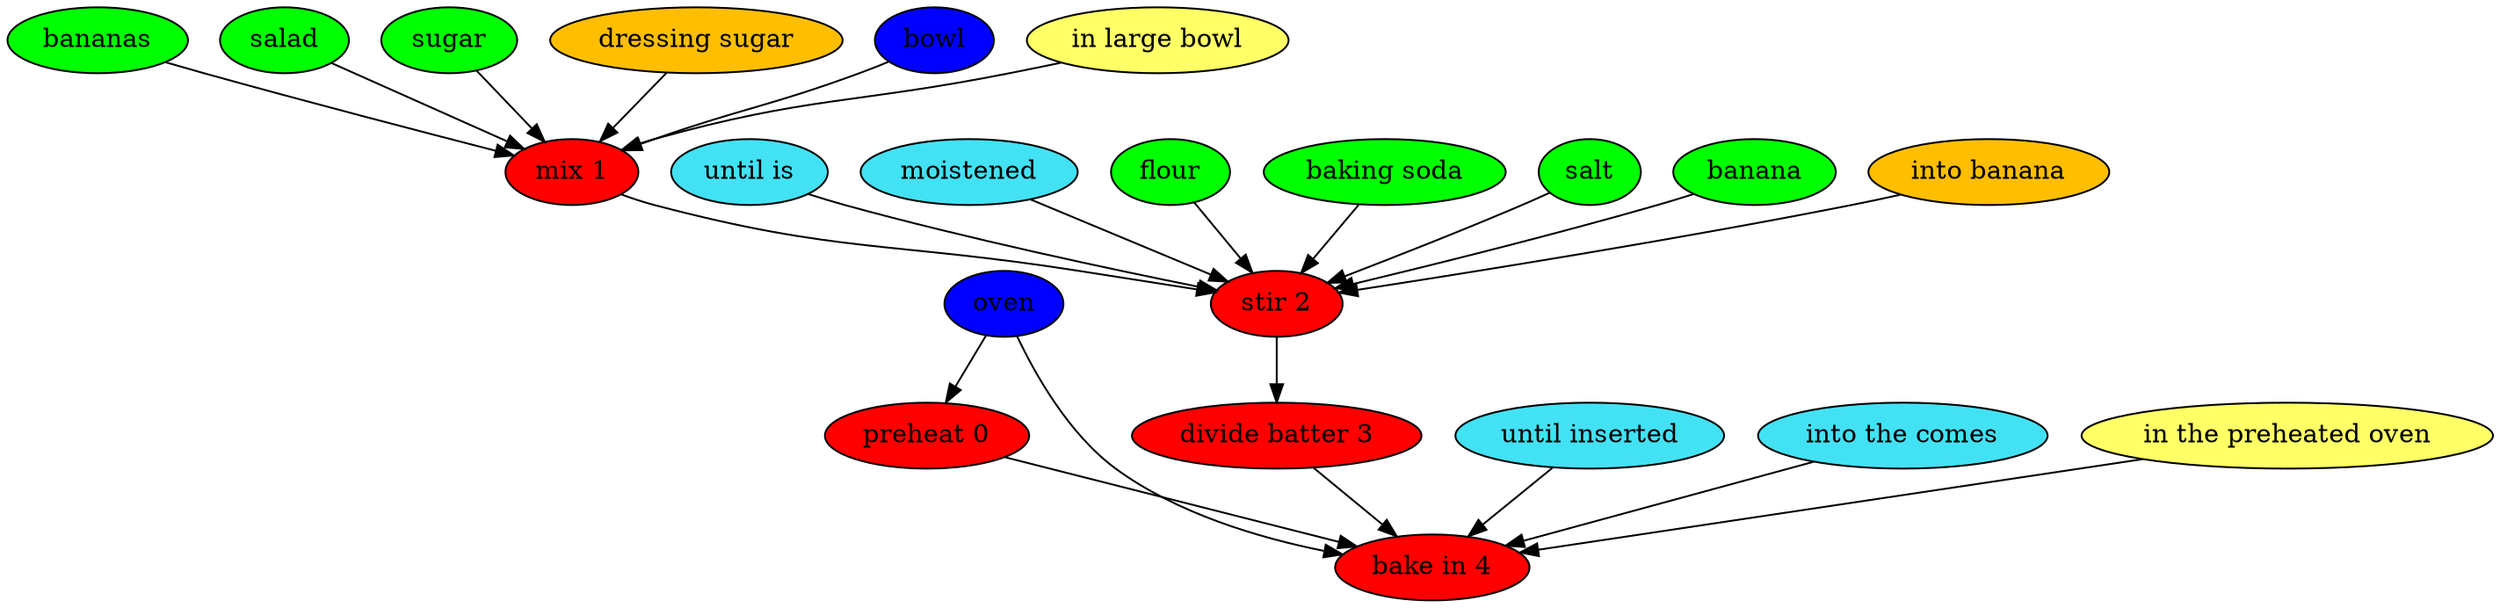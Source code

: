 digraph G {
"preheat 0" [style=filled, fillcolor=red];
oven [style=filled, fillcolor="#0000ff"];
oven -> "preheat 0";
"mix 1" [style=filled, fillcolor=red];
bananas [style=filled, fillcolor=green];
bananas -> "mix 1";
salad [style=filled, fillcolor=green];
salad -> "mix 1";
sugar [style=filled, fillcolor=green];
sugar -> "mix 1";
"dressing sugar" [style=filled, fillcolor="#01DFA5"];
"dressing sugar" -> "mix 1";
bowl [style=filled, fillcolor="#0000ff"];
bowl -> "mix 1";
"in large bowl" [style=filled, fillcolor="#ffff66"];
"in large bowl" -> "mix 1";
"dressing sugar" [style=filled, fillcolor="#FFBF00"];
"stir 2" [style=filled, fillcolor=red];
"until is" [style=filled, fillcolor="#42e2f4"];
"until is" -> "stir 2";
moistened [style=filled, fillcolor="#42e2f4"];
moistened -> "stir 2";
flour [style=filled, fillcolor=green];
flour -> "stir 2";
"baking soda" [style=filled, fillcolor=green];
"baking soda" -> "stir 2";
salt [style=filled, fillcolor=green];
salt -> "stir 2";
banana [style=filled, fillcolor=green];
banana -> "stir 2";
"into banana" [style=filled, fillcolor="#01DFA5"];
"into banana" -> "stir 2";
"into banana" [style=filled, fillcolor="#FFBF00"];
"divide batter 3" [style=filled, fillcolor=red];
"bake in 4" [style=filled, fillcolor=red];
"until inserted" [style=filled, fillcolor="#42e2f4"];
"until inserted" -> "bake in 4";
"into the comes" [style=filled, fillcolor="#42e2f4"];
"into the comes" -> "bake in 4";
oven [style=filled, fillcolor="#0000ff"];
oven -> "bake in 4";
"in the preheated oven" [style=filled, fillcolor="#ffff66"];
"in the preheated oven" -> "bake in 4";
"preheat 0" -> "bake in 4";
"mix 1" -> "stir 2";
"stir 2" -> "divide batter 3";
"divide batter 3" -> "bake in 4";
}
